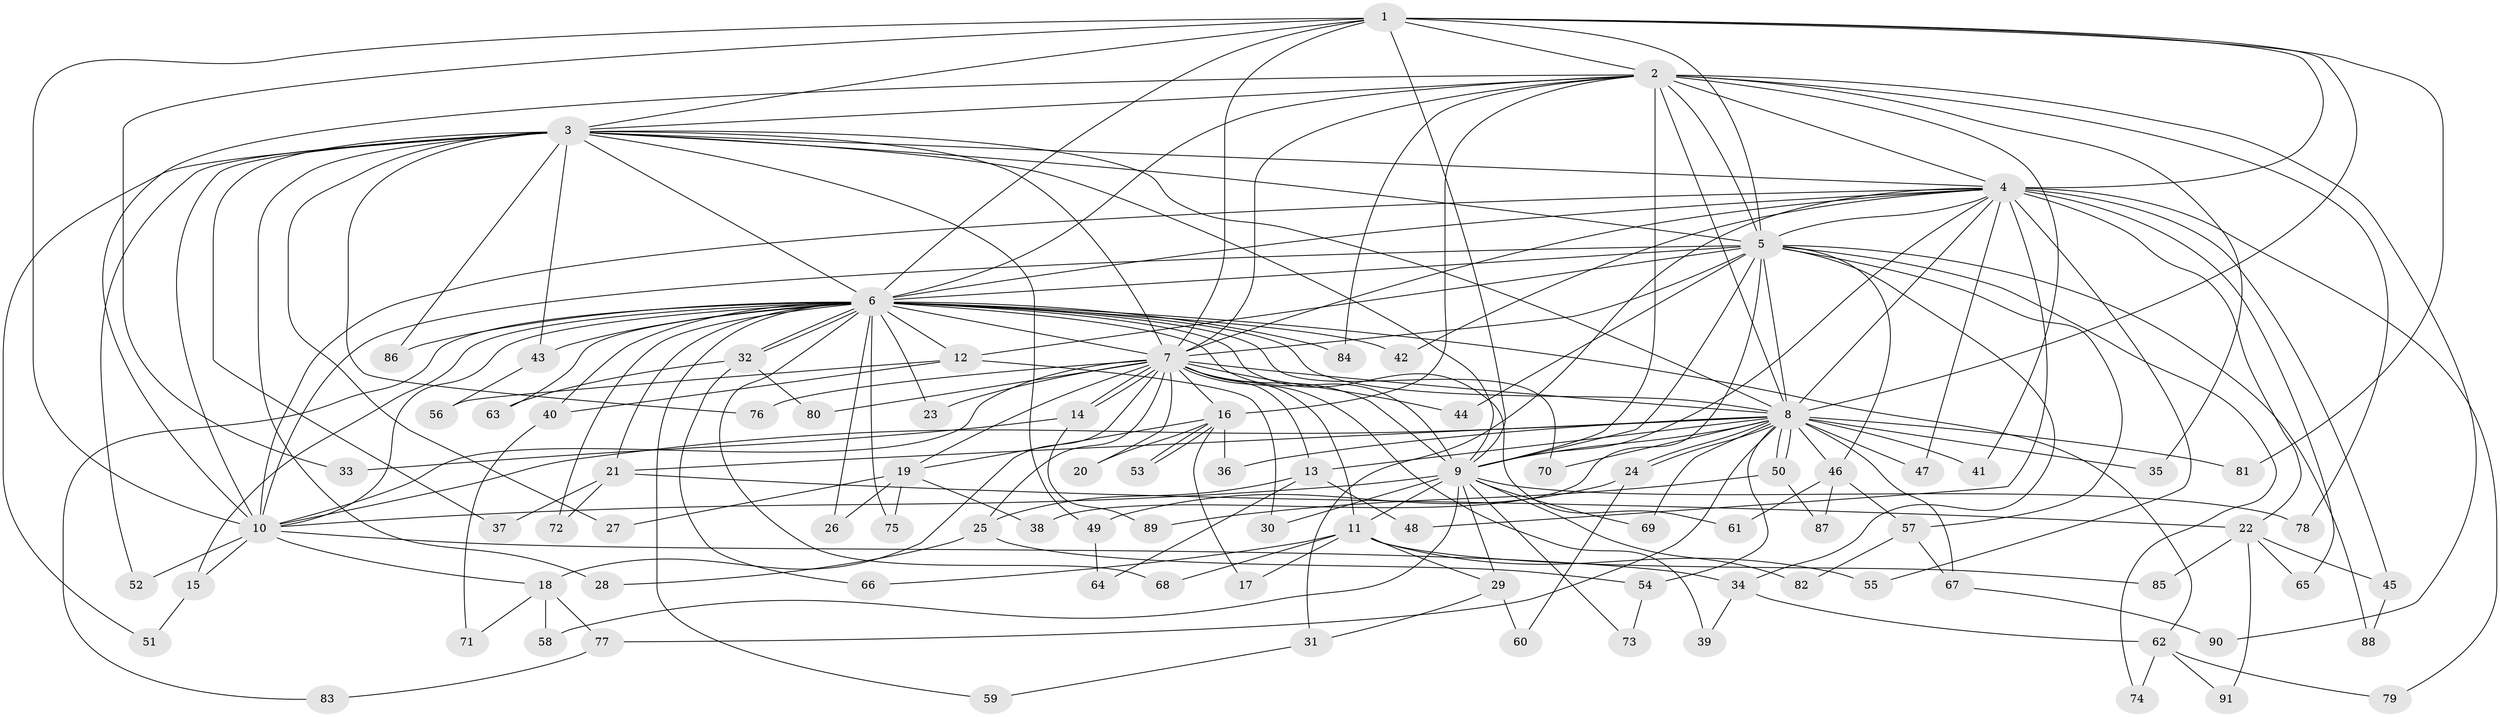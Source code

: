 // Generated by graph-tools (version 1.1) at 2025/10/02/27/25 16:10:59]
// undirected, 91 vertices, 207 edges
graph export_dot {
graph [start="1"]
  node [color=gray90,style=filled];
  1;
  2;
  3;
  4;
  5;
  6;
  7;
  8;
  9;
  10;
  11;
  12;
  13;
  14;
  15;
  16;
  17;
  18;
  19;
  20;
  21;
  22;
  23;
  24;
  25;
  26;
  27;
  28;
  29;
  30;
  31;
  32;
  33;
  34;
  35;
  36;
  37;
  38;
  39;
  40;
  41;
  42;
  43;
  44;
  45;
  46;
  47;
  48;
  49;
  50;
  51;
  52;
  53;
  54;
  55;
  56;
  57;
  58;
  59;
  60;
  61;
  62;
  63;
  64;
  65;
  66;
  67;
  68;
  69;
  70;
  71;
  72;
  73;
  74;
  75;
  76;
  77;
  78;
  79;
  80;
  81;
  82;
  83;
  84;
  85;
  86;
  87;
  88;
  89;
  90;
  91;
  1 -- 2;
  1 -- 3;
  1 -- 4;
  1 -- 5;
  1 -- 6;
  1 -- 7;
  1 -- 8;
  1 -- 9;
  1 -- 10;
  1 -- 33;
  1 -- 81;
  2 -- 3;
  2 -- 4;
  2 -- 5;
  2 -- 6;
  2 -- 7;
  2 -- 8;
  2 -- 9;
  2 -- 10;
  2 -- 16;
  2 -- 35;
  2 -- 41;
  2 -- 78;
  2 -- 84;
  2 -- 90;
  3 -- 4;
  3 -- 5;
  3 -- 6;
  3 -- 7;
  3 -- 8;
  3 -- 9;
  3 -- 10;
  3 -- 27;
  3 -- 28;
  3 -- 37;
  3 -- 43;
  3 -- 49;
  3 -- 51;
  3 -- 52;
  3 -- 76;
  3 -- 86;
  4 -- 5;
  4 -- 6;
  4 -- 7;
  4 -- 8;
  4 -- 9;
  4 -- 10;
  4 -- 22;
  4 -- 31;
  4 -- 42;
  4 -- 45;
  4 -- 47;
  4 -- 48;
  4 -- 55;
  4 -- 65;
  4 -- 79;
  5 -- 6;
  5 -- 7;
  5 -- 8;
  5 -- 9;
  5 -- 10;
  5 -- 12;
  5 -- 34;
  5 -- 38;
  5 -- 44;
  5 -- 46;
  5 -- 57;
  5 -- 74;
  5 -- 88;
  6 -- 7;
  6 -- 8;
  6 -- 9;
  6 -- 10;
  6 -- 12;
  6 -- 15;
  6 -- 21;
  6 -- 23;
  6 -- 26;
  6 -- 32;
  6 -- 32;
  6 -- 40;
  6 -- 42;
  6 -- 43;
  6 -- 59;
  6 -- 61;
  6 -- 62;
  6 -- 63;
  6 -- 68;
  6 -- 70;
  6 -- 72;
  6 -- 75;
  6 -- 83;
  6 -- 84;
  6 -- 86;
  7 -- 8;
  7 -- 9;
  7 -- 10;
  7 -- 11;
  7 -- 13;
  7 -- 14;
  7 -- 14;
  7 -- 16;
  7 -- 18;
  7 -- 19;
  7 -- 20;
  7 -- 23;
  7 -- 25;
  7 -- 39;
  7 -- 44;
  7 -- 76;
  7 -- 80;
  8 -- 9;
  8 -- 10;
  8 -- 13;
  8 -- 21;
  8 -- 24;
  8 -- 24;
  8 -- 35;
  8 -- 36;
  8 -- 41;
  8 -- 46;
  8 -- 47;
  8 -- 50;
  8 -- 50;
  8 -- 54;
  8 -- 67;
  8 -- 69;
  8 -- 70;
  8 -- 77;
  8 -- 81;
  9 -- 10;
  9 -- 11;
  9 -- 29;
  9 -- 30;
  9 -- 58;
  9 -- 69;
  9 -- 73;
  9 -- 78;
  9 -- 82;
  10 -- 15;
  10 -- 18;
  10 -- 34;
  10 -- 52;
  11 -- 17;
  11 -- 29;
  11 -- 55;
  11 -- 66;
  11 -- 68;
  11 -- 85;
  12 -- 30;
  12 -- 40;
  12 -- 56;
  13 -- 25;
  13 -- 48;
  13 -- 64;
  14 -- 33;
  14 -- 89;
  15 -- 51;
  16 -- 17;
  16 -- 19;
  16 -- 20;
  16 -- 36;
  16 -- 53;
  16 -- 53;
  18 -- 58;
  18 -- 71;
  18 -- 77;
  19 -- 26;
  19 -- 27;
  19 -- 38;
  19 -- 75;
  21 -- 22;
  21 -- 37;
  21 -- 72;
  22 -- 45;
  22 -- 65;
  22 -- 85;
  22 -- 91;
  24 -- 49;
  24 -- 60;
  25 -- 28;
  25 -- 54;
  29 -- 31;
  29 -- 60;
  31 -- 59;
  32 -- 63;
  32 -- 66;
  32 -- 80;
  34 -- 39;
  34 -- 62;
  40 -- 71;
  43 -- 56;
  45 -- 88;
  46 -- 57;
  46 -- 61;
  46 -- 87;
  49 -- 64;
  50 -- 87;
  50 -- 89;
  54 -- 73;
  57 -- 67;
  57 -- 82;
  62 -- 74;
  62 -- 79;
  62 -- 91;
  67 -- 90;
  77 -- 83;
}
